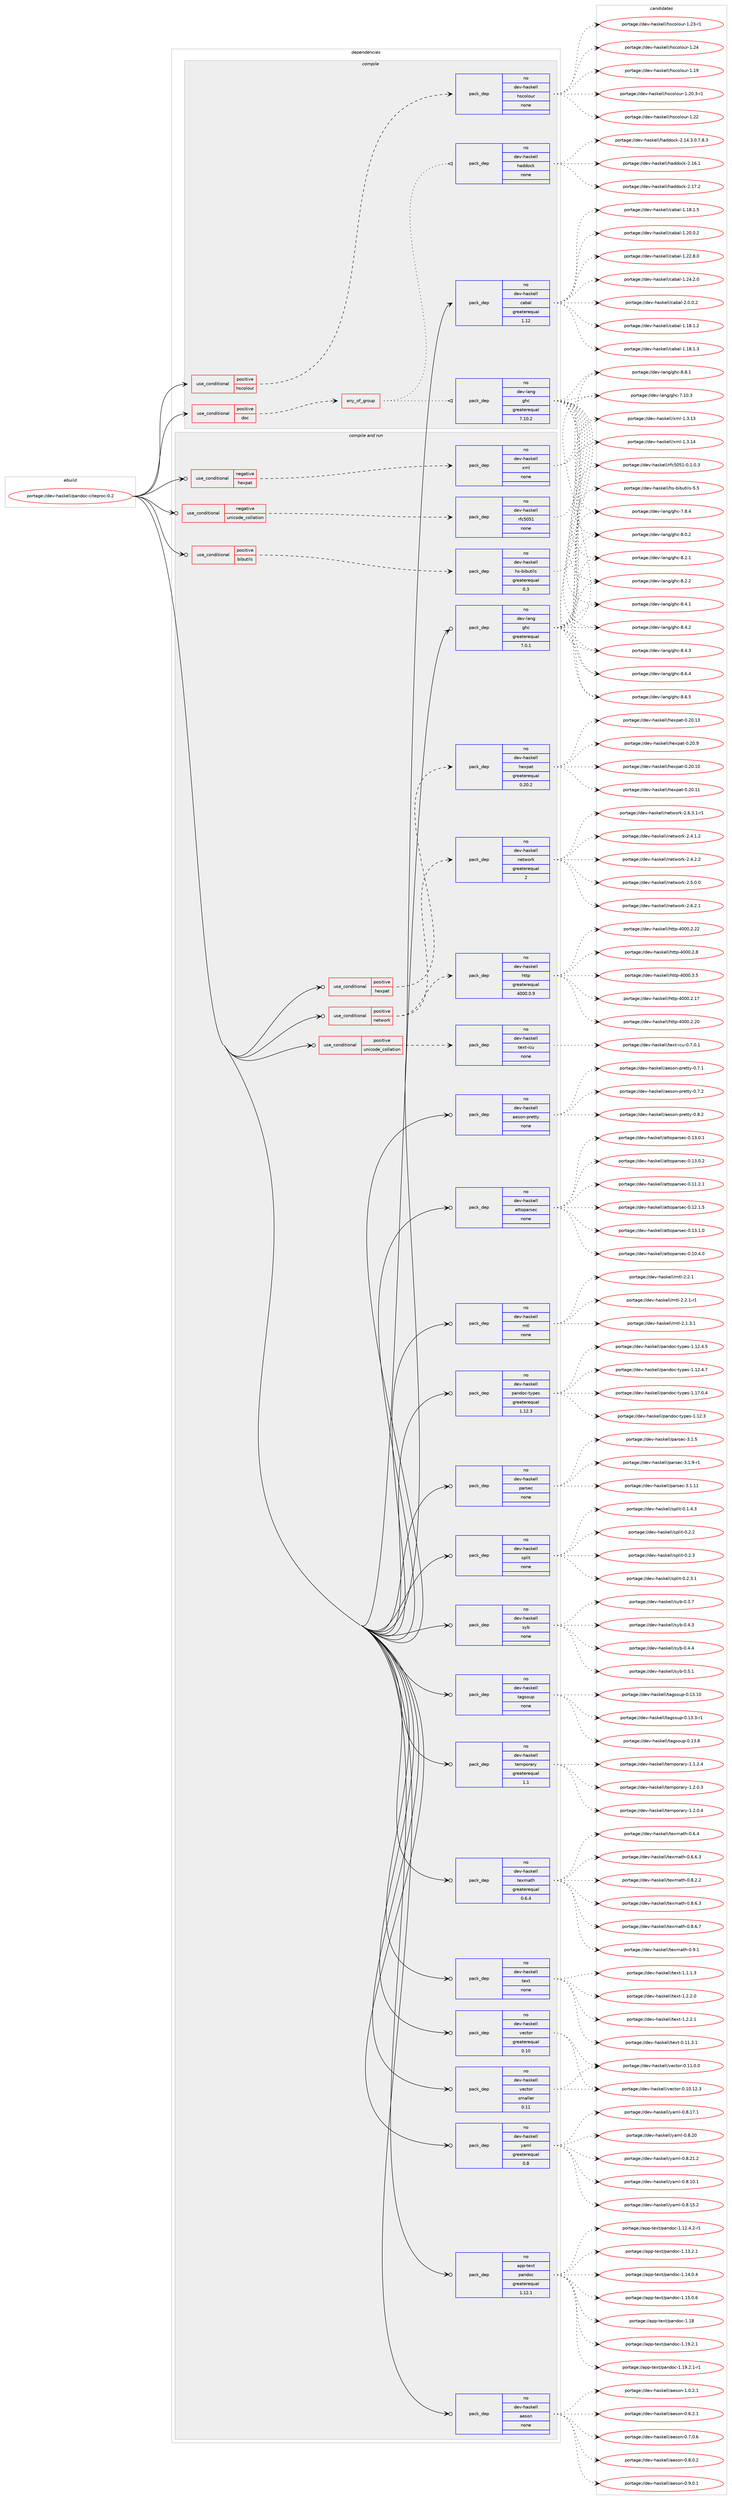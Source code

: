 digraph prolog {

# *************
# Graph options
# *************

newrank=true;
concentrate=true;
compound=true;
graph [rankdir=LR,fontname=Helvetica,fontsize=10,ranksep=1.5];#, ranksep=2.5, nodesep=0.2];
edge  [arrowhead=vee];
node  [fontname=Helvetica,fontsize=10];

# **********
# The ebuild
# **********

subgraph cluster_leftcol {
color=gray;
rank=same;
label=<<i>ebuild</i>>;
id [label="portage://dev-haskell/pandoc-citeproc-0.2", color=red, width=4, href="../dev-haskell/pandoc-citeproc-0.2.svg"];
}

# ****************
# The dependencies
# ****************

subgraph cluster_midcol {
color=gray;
label=<<i>dependencies</i>>;
subgraph cluster_compile {
fillcolor="#eeeeee";
style=filled;
label=<<i>compile</i>>;
subgraph cond16481 {
dependency76122 [label=<<TABLE BORDER="0" CELLBORDER="1" CELLSPACING="0" CELLPADDING="4"><TR><TD ROWSPAN="3" CELLPADDING="10">use_conditional</TD></TR><TR><TD>positive</TD></TR><TR><TD>doc</TD></TR></TABLE>>, shape=none, color=red];
subgraph any2129 {
dependency76123 [label=<<TABLE BORDER="0" CELLBORDER="1" CELLSPACING="0" CELLPADDING="4"><TR><TD CELLPADDING="10">any_of_group</TD></TR></TABLE>>, shape=none, color=red];subgraph pack57453 {
dependency76124 [label=<<TABLE BORDER="0" CELLBORDER="1" CELLSPACING="0" CELLPADDING="4" WIDTH="220"><TR><TD ROWSPAN="6" CELLPADDING="30">pack_dep</TD></TR><TR><TD WIDTH="110">no</TD></TR><TR><TD>dev-haskell</TD></TR><TR><TD>haddock</TD></TR><TR><TD>none</TD></TR><TR><TD></TD></TR></TABLE>>, shape=none, color=blue];
}
dependency76123:e -> dependency76124:w [weight=20,style="dotted",arrowhead="oinv"];
subgraph pack57454 {
dependency76125 [label=<<TABLE BORDER="0" CELLBORDER="1" CELLSPACING="0" CELLPADDING="4" WIDTH="220"><TR><TD ROWSPAN="6" CELLPADDING="30">pack_dep</TD></TR><TR><TD WIDTH="110">no</TD></TR><TR><TD>dev-lang</TD></TR><TR><TD>ghc</TD></TR><TR><TD>greaterequal</TD></TR><TR><TD>7.10.2</TD></TR></TABLE>>, shape=none, color=blue];
}
dependency76123:e -> dependency76125:w [weight=20,style="dotted",arrowhead="oinv"];
}
dependency76122:e -> dependency76123:w [weight=20,style="dashed",arrowhead="vee"];
}
id:e -> dependency76122:w [weight=20,style="solid",arrowhead="vee"];
subgraph cond16482 {
dependency76126 [label=<<TABLE BORDER="0" CELLBORDER="1" CELLSPACING="0" CELLPADDING="4"><TR><TD ROWSPAN="3" CELLPADDING="10">use_conditional</TD></TR><TR><TD>positive</TD></TR><TR><TD>hscolour</TD></TR></TABLE>>, shape=none, color=red];
subgraph pack57455 {
dependency76127 [label=<<TABLE BORDER="0" CELLBORDER="1" CELLSPACING="0" CELLPADDING="4" WIDTH="220"><TR><TD ROWSPAN="6" CELLPADDING="30">pack_dep</TD></TR><TR><TD WIDTH="110">no</TD></TR><TR><TD>dev-haskell</TD></TR><TR><TD>hscolour</TD></TR><TR><TD>none</TD></TR><TR><TD></TD></TR></TABLE>>, shape=none, color=blue];
}
dependency76126:e -> dependency76127:w [weight=20,style="dashed",arrowhead="vee"];
}
id:e -> dependency76126:w [weight=20,style="solid",arrowhead="vee"];
subgraph pack57456 {
dependency76128 [label=<<TABLE BORDER="0" CELLBORDER="1" CELLSPACING="0" CELLPADDING="4" WIDTH="220"><TR><TD ROWSPAN="6" CELLPADDING="30">pack_dep</TD></TR><TR><TD WIDTH="110">no</TD></TR><TR><TD>dev-haskell</TD></TR><TR><TD>cabal</TD></TR><TR><TD>greaterequal</TD></TR><TR><TD>1.12</TD></TR></TABLE>>, shape=none, color=blue];
}
id:e -> dependency76128:w [weight=20,style="solid",arrowhead="vee"];
}
subgraph cluster_compileandrun {
fillcolor="#eeeeee";
style=filled;
label=<<i>compile and run</i>>;
subgraph cond16483 {
dependency76129 [label=<<TABLE BORDER="0" CELLBORDER="1" CELLSPACING="0" CELLPADDING="4"><TR><TD ROWSPAN="3" CELLPADDING="10">use_conditional</TD></TR><TR><TD>negative</TD></TR><TR><TD>hexpat</TD></TR></TABLE>>, shape=none, color=red];
subgraph pack57457 {
dependency76130 [label=<<TABLE BORDER="0" CELLBORDER="1" CELLSPACING="0" CELLPADDING="4" WIDTH="220"><TR><TD ROWSPAN="6" CELLPADDING="30">pack_dep</TD></TR><TR><TD WIDTH="110">no</TD></TR><TR><TD>dev-haskell</TD></TR><TR><TD>xml</TD></TR><TR><TD>none</TD></TR><TR><TD></TD></TR></TABLE>>, shape=none, color=blue];
}
dependency76129:e -> dependency76130:w [weight=20,style="dashed",arrowhead="vee"];
}
id:e -> dependency76129:w [weight=20,style="solid",arrowhead="odotvee"];
subgraph cond16484 {
dependency76131 [label=<<TABLE BORDER="0" CELLBORDER="1" CELLSPACING="0" CELLPADDING="4"><TR><TD ROWSPAN="3" CELLPADDING="10">use_conditional</TD></TR><TR><TD>negative</TD></TR><TR><TD>unicode_collation</TD></TR></TABLE>>, shape=none, color=red];
subgraph pack57458 {
dependency76132 [label=<<TABLE BORDER="0" CELLBORDER="1" CELLSPACING="0" CELLPADDING="4" WIDTH="220"><TR><TD ROWSPAN="6" CELLPADDING="30">pack_dep</TD></TR><TR><TD WIDTH="110">no</TD></TR><TR><TD>dev-haskell</TD></TR><TR><TD>rfc5051</TD></TR><TR><TD>none</TD></TR><TR><TD></TD></TR></TABLE>>, shape=none, color=blue];
}
dependency76131:e -> dependency76132:w [weight=20,style="dashed",arrowhead="vee"];
}
id:e -> dependency76131:w [weight=20,style="solid",arrowhead="odotvee"];
subgraph cond16485 {
dependency76133 [label=<<TABLE BORDER="0" CELLBORDER="1" CELLSPACING="0" CELLPADDING="4"><TR><TD ROWSPAN="3" CELLPADDING="10">use_conditional</TD></TR><TR><TD>positive</TD></TR><TR><TD>bibutils</TD></TR></TABLE>>, shape=none, color=red];
subgraph pack57459 {
dependency76134 [label=<<TABLE BORDER="0" CELLBORDER="1" CELLSPACING="0" CELLPADDING="4" WIDTH="220"><TR><TD ROWSPAN="6" CELLPADDING="30">pack_dep</TD></TR><TR><TD WIDTH="110">no</TD></TR><TR><TD>dev-haskell</TD></TR><TR><TD>hs-bibutils</TD></TR><TR><TD>greaterequal</TD></TR><TR><TD>0.3</TD></TR></TABLE>>, shape=none, color=blue];
}
dependency76133:e -> dependency76134:w [weight=20,style="dashed",arrowhead="vee"];
}
id:e -> dependency76133:w [weight=20,style="solid",arrowhead="odotvee"];
subgraph cond16486 {
dependency76135 [label=<<TABLE BORDER="0" CELLBORDER="1" CELLSPACING="0" CELLPADDING="4"><TR><TD ROWSPAN="3" CELLPADDING="10">use_conditional</TD></TR><TR><TD>positive</TD></TR><TR><TD>hexpat</TD></TR></TABLE>>, shape=none, color=red];
subgraph pack57460 {
dependency76136 [label=<<TABLE BORDER="0" CELLBORDER="1" CELLSPACING="0" CELLPADDING="4" WIDTH="220"><TR><TD ROWSPAN="6" CELLPADDING="30">pack_dep</TD></TR><TR><TD WIDTH="110">no</TD></TR><TR><TD>dev-haskell</TD></TR><TR><TD>hexpat</TD></TR><TR><TD>greaterequal</TD></TR><TR><TD>0.20.2</TD></TR></TABLE>>, shape=none, color=blue];
}
dependency76135:e -> dependency76136:w [weight=20,style="dashed",arrowhead="vee"];
}
id:e -> dependency76135:w [weight=20,style="solid",arrowhead="odotvee"];
subgraph cond16487 {
dependency76137 [label=<<TABLE BORDER="0" CELLBORDER="1" CELLSPACING="0" CELLPADDING="4"><TR><TD ROWSPAN="3" CELLPADDING="10">use_conditional</TD></TR><TR><TD>positive</TD></TR><TR><TD>network</TD></TR></TABLE>>, shape=none, color=red];
subgraph pack57461 {
dependency76138 [label=<<TABLE BORDER="0" CELLBORDER="1" CELLSPACING="0" CELLPADDING="4" WIDTH="220"><TR><TD ROWSPAN="6" CELLPADDING="30">pack_dep</TD></TR><TR><TD WIDTH="110">no</TD></TR><TR><TD>dev-haskell</TD></TR><TR><TD>http</TD></TR><TR><TD>greaterequal</TD></TR><TR><TD>4000.0.9</TD></TR></TABLE>>, shape=none, color=blue];
}
dependency76137:e -> dependency76138:w [weight=20,style="dashed",arrowhead="vee"];
subgraph pack57462 {
dependency76139 [label=<<TABLE BORDER="0" CELLBORDER="1" CELLSPACING="0" CELLPADDING="4" WIDTH="220"><TR><TD ROWSPAN="6" CELLPADDING="30">pack_dep</TD></TR><TR><TD WIDTH="110">no</TD></TR><TR><TD>dev-haskell</TD></TR><TR><TD>network</TD></TR><TR><TD>greaterequal</TD></TR><TR><TD>2</TD></TR></TABLE>>, shape=none, color=blue];
}
dependency76137:e -> dependency76139:w [weight=20,style="dashed",arrowhead="vee"];
}
id:e -> dependency76137:w [weight=20,style="solid",arrowhead="odotvee"];
subgraph cond16488 {
dependency76140 [label=<<TABLE BORDER="0" CELLBORDER="1" CELLSPACING="0" CELLPADDING="4"><TR><TD ROWSPAN="3" CELLPADDING="10">use_conditional</TD></TR><TR><TD>positive</TD></TR><TR><TD>unicode_collation</TD></TR></TABLE>>, shape=none, color=red];
subgraph pack57463 {
dependency76141 [label=<<TABLE BORDER="0" CELLBORDER="1" CELLSPACING="0" CELLPADDING="4" WIDTH="220"><TR><TD ROWSPAN="6" CELLPADDING="30">pack_dep</TD></TR><TR><TD WIDTH="110">no</TD></TR><TR><TD>dev-haskell</TD></TR><TR><TD>text-icu</TD></TR><TR><TD>none</TD></TR><TR><TD></TD></TR></TABLE>>, shape=none, color=blue];
}
dependency76140:e -> dependency76141:w [weight=20,style="dashed",arrowhead="vee"];
}
id:e -> dependency76140:w [weight=20,style="solid",arrowhead="odotvee"];
subgraph pack57464 {
dependency76142 [label=<<TABLE BORDER="0" CELLBORDER="1" CELLSPACING="0" CELLPADDING="4" WIDTH="220"><TR><TD ROWSPAN="6" CELLPADDING="30">pack_dep</TD></TR><TR><TD WIDTH="110">no</TD></TR><TR><TD>app-text</TD></TR><TR><TD>pandoc</TD></TR><TR><TD>greaterequal</TD></TR><TR><TD>1.12.1</TD></TR></TABLE>>, shape=none, color=blue];
}
id:e -> dependency76142:w [weight=20,style="solid",arrowhead="odotvee"];
subgraph pack57465 {
dependency76143 [label=<<TABLE BORDER="0" CELLBORDER="1" CELLSPACING="0" CELLPADDING="4" WIDTH="220"><TR><TD ROWSPAN="6" CELLPADDING="30">pack_dep</TD></TR><TR><TD WIDTH="110">no</TD></TR><TR><TD>dev-haskell</TD></TR><TR><TD>aeson</TD></TR><TR><TD>none</TD></TR><TR><TD></TD></TR></TABLE>>, shape=none, color=blue];
}
id:e -> dependency76143:w [weight=20,style="solid",arrowhead="odotvee"];
subgraph pack57466 {
dependency76144 [label=<<TABLE BORDER="0" CELLBORDER="1" CELLSPACING="0" CELLPADDING="4" WIDTH="220"><TR><TD ROWSPAN="6" CELLPADDING="30">pack_dep</TD></TR><TR><TD WIDTH="110">no</TD></TR><TR><TD>dev-haskell</TD></TR><TR><TD>aeson-pretty</TD></TR><TR><TD>none</TD></TR><TR><TD></TD></TR></TABLE>>, shape=none, color=blue];
}
id:e -> dependency76144:w [weight=20,style="solid",arrowhead="odotvee"];
subgraph pack57467 {
dependency76145 [label=<<TABLE BORDER="0" CELLBORDER="1" CELLSPACING="0" CELLPADDING="4" WIDTH="220"><TR><TD ROWSPAN="6" CELLPADDING="30">pack_dep</TD></TR><TR><TD WIDTH="110">no</TD></TR><TR><TD>dev-haskell</TD></TR><TR><TD>attoparsec</TD></TR><TR><TD>none</TD></TR><TR><TD></TD></TR></TABLE>>, shape=none, color=blue];
}
id:e -> dependency76145:w [weight=20,style="solid",arrowhead="odotvee"];
subgraph pack57468 {
dependency76146 [label=<<TABLE BORDER="0" CELLBORDER="1" CELLSPACING="0" CELLPADDING="4" WIDTH="220"><TR><TD ROWSPAN="6" CELLPADDING="30">pack_dep</TD></TR><TR><TD WIDTH="110">no</TD></TR><TR><TD>dev-haskell</TD></TR><TR><TD>mtl</TD></TR><TR><TD>none</TD></TR><TR><TD></TD></TR></TABLE>>, shape=none, color=blue];
}
id:e -> dependency76146:w [weight=20,style="solid",arrowhead="odotvee"];
subgraph pack57469 {
dependency76147 [label=<<TABLE BORDER="0" CELLBORDER="1" CELLSPACING="0" CELLPADDING="4" WIDTH="220"><TR><TD ROWSPAN="6" CELLPADDING="30">pack_dep</TD></TR><TR><TD WIDTH="110">no</TD></TR><TR><TD>dev-haskell</TD></TR><TR><TD>pandoc-types</TD></TR><TR><TD>greaterequal</TD></TR><TR><TD>1.12.3</TD></TR></TABLE>>, shape=none, color=blue];
}
id:e -> dependency76147:w [weight=20,style="solid",arrowhead="odotvee"];
subgraph pack57470 {
dependency76148 [label=<<TABLE BORDER="0" CELLBORDER="1" CELLSPACING="0" CELLPADDING="4" WIDTH="220"><TR><TD ROWSPAN="6" CELLPADDING="30">pack_dep</TD></TR><TR><TD WIDTH="110">no</TD></TR><TR><TD>dev-haskell</TD></TR><TR><TD>parsec</TD></TR><TR><TD>none</TD></TR><TR><TD></TD></TR></TABLE>>, shape=none, color=blue];
}
id:e -> dependency76148:w [weight=20,style="solid",arrowhead="odotvee"];
subgraph pack57471 {
dependency76149 [label=<<TABLE BORDER="0" CELLBORDER="1" CELLSPACING="0" CELLPADDING="4" WIDTH="220"><TR><TD ROWSPAN="6" CELLPADDING="30">pack_dep</TD></TR><TR><TD WIDTH="110">no</TD></TR><TR><TD>dev-haskell</TD></TR><TR><TD>split</TD></TR><TR><TD>none</TD></TR><TR><TD></TD></TR></TABLE>>, shape=none, color=blue];
}
id:e -> dependency76149:w [weight=20,style="solid",arrowhead="odotvee"];
subgraph pack57472 {
dependency76150 [label=<<TABLE BORDER="0" CELLBORDER="1" CELLSPACING="0" CELLPADDING="4" WIDTH="220"><TR><TD ROWSPAN="6" CELLPADDING="30">pack_dep</TD></TR><TR><TD WIDTH="110">no</TD></TR><TR><TD>dev-haskell</TD></TR><TR><TD>syb</TD></TR><TR><TD>none</TD></TR><TR><TD></TD></TR></TABLE>>, shape=none, color=blue];
}
id:e -> dependency76150:w [weight=20,style="solid",arrowhead="odotvee"];
subgraph pack57473 {
dependency76151 [label=<<TABLE BORDER="0" CELLBORDER="1" CELLSPACING="0" CELLPADDING="4" WIDTH="220"><TR><TD ROWSPAN="6" CELLPADDING="30">pack_dep</TD></TR><TR><TD WIDTH="110">no</TD></TR><TR><TD>dev-haskell</TD></TR><TR><TD>tagsoup</TD></TR><TR><TD>none</TD></TR><TR><TD></TD></TR></TABLE>>, shape=none, color=blue];
}
id:e -> dependency76151:w [weight=20,style="solid",arrowhead="odotvee"];
subgraph pack57474 {
dependency76152 [label=<<TABLE BORDER="0" CELLBORDER="1" CELLSPACING="0" CELLPADDING="4" WIDTH="220"><TR><TD ROWSPAN="6" CELLPADDING="30">pack_dep</TD></TR><TR><TD WIDTH="110">no</TD></TR><TR><TD>dev-haskell</TD></TR><TR><TD>temporary</TD></TR><TR><TD>greaterequal</TD></TR><TR><TD>1.1</TD></TR></TABLE>>, shape=none, color=blue];
}
id:e -> dependency76152:w [weight=20,style="solid",arrowhead="odotvee"];
subgraph pack57475 {
dependency76153 [label=<<TABLE BORDER="0" CELLBORDER="1" CELLSPACING="0" CELLPADDING="4" WIDTH="220"><TR><TD ROWSPAN="6" CELLPADDING="30">pack_dep</TD></TR><TR><TD WIDTH="110">no</TD></TR><TR><TD>dev-haskell</TD></TR><TR><TD>texmath</TD></TR><TR><TD>greaterequal</TD></TR><TR><TD>0.6.4</TD></TR></TABLE>>, shape=none, color=blue];
}
id:e -> dependency76153:w [weight=20,style="solid",arrowhead="odotvee"];
subgraph pack57476 {
dependency76154 [label=<<TABLE BORDER="0" CELLBORDER="1" CELLSPACING="0" CELLPADDING="4" WIDTH="220"><TR><TD ROWSPAN="6" CELLPADDING="30">pack_dep</TD></TR><TR><TD WIDTH="110">no</TD></TR><TR><TD>dev-haskell</TD></TR><TR><TD>text</TD></TR><TR><TD>none</TD></TR><TR><TD></TD></TR></TABLE>>, shape=none, color=blue];
}
id:e -> dependency76154:w [weight=20,style="solid",arrowhead="odotvee"];
subgraph pack57477 {
dependency76155 [label=<<TABLE BORDER="0" CELLBORDER="1" CELLSPACING="0" CELLPADDING="4" WIDTH="220"><TR><TD ROWSPAN="6" CELLPADDING="30">pack_dep</TD></TR><TR><TD WIDTH="110">no</TD></TR><TR><TD>dev-haskell</TD></TR><TR><TD>vector</TD></TR><TR><TD>greaterequal</TD></TR><TR><TD>0.10</TD></TR></TABLE>>, shape=none, color=blue];
}
id:e -> dependency76155:w [weight=20,style="solid",arrowhead="odotvee"];
subgraph pack57478 {
dependency76156 [label=<<TABLE BORDER="0" CELLBORDER="1" CELLSPACING="0" CELLPADDING="4" WIDTH="220"><TR><TD ROWSPAN="6" CELLPADDING="30">pack_dep</TD></TR><TR><TD WIDTH="110">no</TD></TR><TR><TD>dev-haskell</TD></TR><TR><TD>vector</TD></TR><TR><TD>smaller</TD></TR><TR><TD>0.11</TD></TR></TABLE>>, shape=none, color=blue];
}
id:e -> dependency76156:w [weight=20,style="solid",arrowhead="odotvee"];
subgraph pack57479 {
dependency76157 [label=<<TABLE BORDER="0" CELLBORDER="1" CELLSPACING="0" CELLPADDING="4" WIDTH="220"><TR><TD ROWSPAN="6" CELLPADDING="30">pack_dep</TD></TR><TR><TD WIDTH="110">no</TD></TR><TR><TD>dev-haskell</TD></TR><TR><TD>yaml</TD></TR><TR><TD>greaterequal</TD></TR><TR><TD>0.8</TD></TR></TABLE>>, shape=none, color=blue];
}
id:e -> dependency76157:w [weight=20,style="solid",arrowhead="odotvee"];
subgraph pack57480 {
dependency76158 [label=<<TABLE BORDER="0" CELLBORDER="1" CELLSPACING="0" CELLPADDING="4" WIDTH="220"><TR><TD ROWSPAN="6" CELLPADDING="30">pack_dep</TD></TR><TR><TD WIDTH="110">no</TD></TR><TR><TD>dev-lang</TD></TR><TR><TD>ghc</TD></TR><TR><TD>greaterequal</TD></TR><TR><TD>7.0.1</TD></TR></TABLE>>, shape=none, color=blue];
}
id:e -> dependency76158:w [weight=20,style="solid",arrowhead="odotvee"];
}
subgraph cluster_run {
fillcolor="#eeeeee";
style=filled;
label=<<i>run</i>>;
}
}

# **************
# The candidates
# **************

subgraph cluster_choices {
rank=same;
color=gray;
label=<<i>candidates</i>>;

subgraph choice57453 {
color=black;
nodesep=1;
choiceportage1001011184510497115107101108108471049710010011199107455046495246514648465546564651 [label="portage://dev-haskell/haddock-2.14.3.0.7.8.3", color=red, width=4,href="../dev-haskell/haddock-2.14.3.0.7.8.3.svg"];
choiceportage100101118451049711510710110810847104971001001119910745504649544649 [label="portage://dev-haskell/haddock-2.16.1", color=red, width=4,href="../dev-haskell/haddock-2.16.1.svg"];
choiceportage100101118451049711510710110810847104971001001119910745504649554650 [label="portage://dev-haskell/haddock-2.17.2", color=red, width=4,href="../dev-haskell/haddock-2.17.2.svg"];
dependency76124:e -> choiceportage1001011184510497115107101108108471049710010011199107455046495246514648465546564651:w [style=dotted,weight="100"];
dependency76124:e -> choiceportage100101118451049711510710110810847104971001001119910745504649544649:w [style=dotted,weight="100"];
dependency76124:e -> choiceportage100101118451049711510710110810847104971001001119910745504649554650:w [style=dotted,weight="100"];
}
subgraph choice57454 {
color=black;
nodesep=1;
choiceportage1001011184510897110103471031049945554649484651 [label="portage://dev-lang/ghc-7.10.3", color=red, width=4,href="../dev-lang/ghc-7.10.3.svg"];
choiceportage10010111845108971101034710310499455546564652 [label="portage://dev-lang/ghc-7.8.4", color=red, width=4,href="../dev-lang/ghc-7.8.4.svg"];
choiceportage10010111845108971101034710310499455646484650 [label="portage://dev-lang/ghc-8.0.2", color=red, width=4,href="../dev-lang/ghc-8.0.2.svg"];
choiceportage10010111845108971101034710310499455646504649 [label="portage://dev-lang/ghc-8.2.1", color=red, width=4,href="../dev-lang/ghc-8.2.1.svg"];
choiceportage10010111845108971101034710310499455646504650 [label="portage://dev-lang/ghc-8.2.2", color=red, width=4,href="../dev-lang/ghc-8.2.2.svg"];
choiceportage10010111845108971101034710310499455646524649 [label="portage://dev-lang/ghc-8.4.1", color=red, width=4,href="../dev-lang/ghc-8.4.1.svg"];
choiceportage10010111845108971101034710310499455646524650 [label="portage://dev-lang/ghc-8.4.2", color=red, width=4,href="../dev-lang/ghc-8.4.2.svg"];
choiceportage10010111845108971101034710310499455646524651 [label="portage://dev-lang/ghc-8.4.3", color=red, width=4,href="../dev-lang/ghc-8.4.3.svg"];
choiceportage10010111845108971101034710310499455646544652 [label="portage://dev-lang/ghc-8.6.4", color=red, width=4,href="../dev-lang/ghc-8.6.4.svg"];
choiceportage10010111845108971101034710310499455646544653 [label="portage://dev-lang/ghc-8.6.5", color=red, width=4,href="../dev-lang/ghc-8.6.5.svg"];
choiceportage10010111845108971101034710310499455646564649 [label="portage://dev-lang/ghc-8.8.1", color=red, width=4,href="../dev-lang/ghc-8.8.1.svg"];
dependency76125:e -> choiceportage1001011184510897110103471031049945554649484651:w [style=dotted,weight="100"];
dependency76125:e -> choiceportage10010111845108971101034710310499455546564652:w [style=dotted,weight="100"];
dependency76125:e -> choiceportage10010111845108971101034710310499455646484650:w [style=dotted,weight="100"];
dependency76125:e -> choiceportage10010111845108971101034710310499455646504649:w [style=dotted,weight="100"];
dependency76125:e -> choiceportage10010111845108971101034710310499455646504650:w [style=dotted,weight="100"];
dependency76125:e -> choiceportage10010111845108971101034710310499455646524649:w [style=dotted,weight="100"];
dependency76125:e -> choiceportage10010111845108971101034710310499455646524650:w [style=dotted,weight="100"];
dependency76125:e -> choiceportage10010111845108971101034710310499455646524651:w [style=dotted,weight="100"];
dependency76125:e -> choiceportage10010111845108971101034710310499455646544652:w [style=dotted,weight="100"];
dependency76125:e -> choiceportage10010111845108971101034710310499455646544653:w [style=dotted,weight="100"];
dependency76125:e -> choiceportage10010111845108971101034710310499455646564649:w [style=dotted,weight="100"];
}
subgraph choice57455 {
color=black;
nodesep=1;
choiceportage100101118451049711510710110810847104115991111081111171144549464957 [label="portage://dev-haskell/hscolour-1.19", color=red, width=4,href="../dev-haskell/hscolour-1.19.svg"];
choiceportage10010111845104971151071011081084710411599111108111117114454946504846514511449 [label="portage://dev-haskell/hscolour-1.20.3-r1", color=red, width=4,href="../dev-haskell/hscolour-1.20.3-r1.svg"];
choiceportage100101118451049711510710110810847104115991111081111171144549465050 [label="portage://dev-haskell/hscolour-1.22", color=red, width=4,href="../dev-haskell/hscolour-1.22.svg"];
choiceportage1001011184510497115107101108108471041159911110811111711445494650514511449 [label="portage://dev-haskell/hscolour-1.23-r1", color=red, width=4,href="../dev-haskell/hscolour-1.23-r1.svg"];
choiceportage100101118451049711510710110810847104115991111081111171144549465052 [label="portage://dev-haskell/hscolour-1.24", color=red, width=4,href="../dev-haskell/hscolour-1.24.svg"];
dependency76127:e -> choiceportage100101118451049711510710110810847104115991111081111171144549464957:w [style=dotted,weight="100"];
dependency76127:e -> choiceportage10010111845104971151071011081084710411599111108111117114454946504846514511449:w [style=dotted,weight="100"];
dependency76127:e -> choiceportage100101118451049711510710110810847104115991111081111171144549465050:w [style=dotted,weight="100"];
dependency76127:e -> choiceportage1001011184510497115107101108108471041159911110811111711445494650514511449:w [style=dotted,weight="100"];
dependency76127:e -> choiceportage100101118451049711510710110810847104115991111081111171144549465052:w [style=dotted,weight="100"];
}
subgraph choice57456 {
color=black;
nodesep=1;
choiceportage10010111845104971151071011081084799979897108454946495646494650 [label="portage://dev-haskell/cabal-1.18.1.2", color=red, width=4,href="../dev-haskell/cabal-1.18.1.2.svg"];
choiceportage10010111845104971151071011081084799979897108454946495646494651 [label="portage://dev-haskell/cabal-1.18.1.3", color=red, width=4,href="../dev-haskell/cabal-1.18.1.3.svg"];
choiceportage10010111845104971151071011081084799979897108454946495646494653 [label="portage://dev-haskell/cabal-1.18.1.5", color=red, width=4,href="../dev-haskell/cabal-1.18.1.5.svg"];
choiceportage10010111845104971151071011081084799979897108454946504846484650 [label="portage://dev-haskell/cabal-1.20.0.2", color=red, width=4,href="../dev-haskell/cabal-1.20.0.2.svg"];
choiceportage10010111845104971151071011081084799979897108454946505046564648 [label="portage://dev-haskell/cabal-1.22.8.0", color=red, width=4,href="../dev-haskell/cabal-1.22.8.0.svg"];
choiceportage10010111845104971151071011081084799979897108454946505246504648 [label="portage://dev-haskell/cabal-1.24.2.0", color=red, width=4,href="../dev-haskell/cabal-1.24.2.0.svg"];
choiceportage100101118451049711510710110810847999798971084550464846484650 [label="portage://dev-haskell/cabal-2.0.0.2", color=red, width=4,href="../dev-haskell/cabal-2.0.0.2.svg"];
dependency76128:e -> choiceportage10010111845104971151071011081084799979897108454946495646494650:w [style=dotted,weight="100"];
dependency76128:e -> choiceportage10010111845104971151071011081084799979897108454946495646494651:w [style=dotted,weight="100"];
dependency76128:e -> choiceportage10010111845104971151071011081084799979897108454946495646494653:w [style=dotted,weight="100"];
dependency76128:e -> choiceportage10010111845104971151071011081084799979897108454946504846484650:w [style=dotted,weight="100"];
dependency76128:e -> choiceportage10010111845104971151071011081084799979897108454946505046564648:w [style=dotted,weight="100"];
dependency76128:e -> choiceportage10010111845104971151071011081084799979897108454946505246504648:w [style=dotted,weight="100"];
dependency76128:e -> choiceportage100101118451049711510710110810847999798971084550464846484650:w [style=dotted,weight="100"];
}
subgraph choice57457 {
color=black;
nodesep=1;
choiceportage10010111845104971151071011081084712010910845494651464951 [label="portage://dev-haskell/xml-1.3.13", color=red, width=4,href="../dev-haskell/xml-1.3.13.svg"];
choiceportage10010111845104971151071011081084712010910845494651464952 [label="portage://dev-haskell/xml-1.3.14", color=red, width=4,href="../dev-haskell/xml-1.3.14.svg"];
dependency76130:e -> choiceportage10010111845104971151071011081084712010910845494651464951:w [style=dotted,weight="100"];
dependency76130:e -> choiceportage10010111845104971151071011081084712010910845494651464952:w [style=dotted,weight="100"];
}
subgraph choice57458 {
color=black;
nodesep=1;
choiceportage10010111845104971151071011081084711410299534853494548464946484651 [label="portage://dev-haskell/rfc5051-0.1.0.3", color=red, width=4,href="../dev-haskell/rfc5051-0.1.0.3.svg"];
dependency76132:e -> choiceportage10010111845104971151071011081084711410299534853494548464946484651:w [style=dotted,weight="100"];
}
subgraph choice57459 {
color=black;
nodesep=1;
choiceportage10010111845104971151071011081084710411545981059811711610510811545534653 [label="portage://dev-haskell/hs-bibutils-5.5", color=red, width=4,href="../dev-haskell/hs-bibutils-5.5.svg"];
dependency76134:e -> choiceportage10010111845104971151071011081084710411545981059811711610510811545534653:w [style=dotted,weight="100"];
}
subgraph choice57460 {
color=black;
nodesep=1;
choiceportage100101118451049711510710110810847104101120112971164548465048464948 [label="portage://dev-haskell/hexpat-0.20.10", color=red, width=4,href="../dev-haskell/hexpat-0.20.10.svg"];
choiceportage100101118451049711510710110810847104101120112971164548465048464949 [label="portage://dev-haskell/hexpat-0.20.11", color=red, width=4,href="../dev-haskell/hexpat-0.20.11.svg"];
choiceportage100101118451049711510710110810847104101120112971164548465048464951 [label="portage://dev-haskell/hexpat-0.20.13", color=red, width=4,href="../dev-haskell/hexpat-0.20.13.svg"];
choiceportage1001011184510497115107101108108471041011201129711645484650484657 [label="portage://dev-haskell/hexpat-0.20.9", color=red, width=4,href="../dev-haskell/hexpat-0.20.9.svg"];
dependency76136:e -> choiceportage100101118451049711510710110810847104101120112971164548465048464948:w [style=dotted,weight="100"];
dependency76136:e -> choiceportage100101118451049711510710110810847104101120112971164548465048464949:w [style=dotted,weight="100"];
dependency76136:e -> choiceportage100101118451049711510710110810847104101120112971164548465048464951:w [style=dotted,weight="100"];
dependency76136:e -> choiceportage1001011184510497115107101108108471041011201129711645484650484657:w [style=dotted,weight="100"];
}
subgraph choice57461 {
color=black;
nodesep=1;
choiceportage10010111845104971151071011081084710411611611245524848484650464955 [label="portage://dev-haskell/http-4000.2.17", color=red, width=4,href="../dev-haskell/http-4000.2.17.svg"];
choiceportage10010111845104971151071011081084710411611611245524848484650465048 [label="portage://dev-haskell/http-4000.2.20", color=red, width=4,href="../dev-haskell/http-4000.2.20.svg"];
choiceportage10010111845104971151071011081084710411611611245524848484650465050 [label="portage://dev-haskell/http-4000.2.22", color=red, width=4,href="../dev-haskell/http-4000.2.22.svg"];
choiceportage100101118451049711510710110810847104116116112455248484846504656 [label="portage://dev-haskell/http-4000.2.8", color=red, width=4,href="../dev-haskell/http-4000.2.8.svg"];
choiceportage100101118451049711510710110810847104116116112455248484846514653 [label="portage://dev-haskell/http-4000.3.5", color=red, width=4,href="../dev-haskell/http-4000.3.5.svg"];
dependency76138:e -> choiceportage10010111845104971151071011081084710411611611245524848484650464955:w [style=dotted,weight="100"];
dependency76138:e -> choiceportage10010111845104971151071011081084710411611611245524848484650465048:w [style=dotted,weight="100"];
dependency76138:e -> choiceportage10010111845104971151071011081084710411611611245524848484650465050:w [style=dotted,weight="100"];
dependency76138:e -> choiceportage100101118451049711510710110810847104116116112455248484846504656:w [style=dotted,weight="100"];
dependency76138:e -> choiceportage100101118451049711510710110810847104116116112455248484846514653:w [style=dotted,weight="100"];
}
subgraph choice57462 {
color=black;
nodesep=1;
choiceportage1001011184510497115107101108108471101011161191111141074550465246494650 [label="portage://dev-haskell/network-2.4.1.2", color=red, width=4,href="../dev-haskell/network-2.4.1.2.svg"];
choiceportage1001011184510497115107101108108471101011161191111141074550465246504650 [label="portage://dev-haskell/network-2.4.2.2", color=red, width=4,href="../dev-haskell/network-2.4.2.2.svg"];
choiceportage1001011184510497115107101108108471101011161191111141074550465346484648 [label="portage://dev-haskell/network-2.5.0.0", color=red, width=4,href="../dev-haskell/network-2.5.0.0.svg"];
choiceportage1001011184510497115107101108108471101011161191111141074550465446504649 [label="portage://dev-haskell/network-2.6.2.1", color=red, width=4,href="../dev-haskell/network-2.6.2.1.svg"];
choiceportage10010111845104971151071011081084711010111611911111410745504654465146494511449 [label="portage://dev-haskell/network-2.6.3.1-r1", color=red, width=4,href="../dev-haskell/network-2.6.3.1-r1.svg"];
dependency76139:e -> choiceportage1001011184510497115107101108108471101011161191111141074550465246494650:w [style=dotted,weight="100"];
dependency76139:e -> choiceportage1001011184510497115107101108108471101011161191111141074550465246504650:w [style=dotted,weight="100"];
dependency76139:e -> choiceportage1001011184510497115107101108108471101011161191111141074550465346484648:w [style=dotted,weight="100"];
dependency76139:e -> choiceportage1001011184510497115107101108108471101011161191111141074550465446504649:w [style=dotted,weight="100"];
dependency76139:e -> choiceportage10010111845104971151071011081084711010111611911111410745504654465146494511449:w [style=dotted,weight="100"];
}
subgraph choice57463 {
color=black;
nodesep=1;
choiceportage10010111845104971151071011081084711610112011645105991174548465546484649 [label="portage://dev-haskell/text-icu-0.7.0.1", color=red, width=4,href="../dev-haskell/text-icu-0.7.0.1.svg"];
dependency76141:e -> choiceportage10010111845104971151071011081084711610112011645105991174548465546484649:w [style=dotted,weight="100"];
}
subgraph choice57464 {
color=black;
nodesep=1;
choiceportage97112112451161011201164711297110100111994549464950465246504511449 [label="portage://app-text/pandoc-1.12.4.2-r1", color=red, width=4,href="../app-text/pandoc-1.12.4.2-r1.svg"];
choiceportage9711211245116101120116471129711010011199454946495146504649 [label="portage://app-text/pandoc-1.13.2.1", color=red, width=4,href="../app-text/pandoc-1.13.2.1.svg"];
choiceportage9711211245116101120116471129711010011199454946495246484652 [label="portage://app-text/pandoc-1.14.0.4", color=red, width=4,href="../app-text/pandoc-1.14.0.4.svg"];
choiceportage9711211245116101120116471129711010011199454946495346484654 [label="portage://app-text/pandoc-1.15.0.6", color=red, width=4,href="../app-text/pandoc-1.15.0.6.svg"];
choiceportage97112112451161011201164711297110100111994549464956 [label="portage://app-text/pandoc-1.18", color=red, width=4,href="../app-text/pandoc-1.18.svg"];
choiceportage9711211245116101120116471129711010011199454946495746504649 [label="portage://app-text/pandoc-1.19.2.1", color=red, width=4,href="../app-text/pandoc-1.19.2.1.svg"];
choiceportage97112112451161011201164711297110100111994549464957465046494511449 [label="portage://app-text/pandoc-1.19.2.1-r1", color=red, width=4,href="../app-text/pandoc-1.19.2.1-r1.svg"];
dependency76142:e -> choiceportage97112112451161011201164711297110100111994549464950465246504511449:w [style=dotted,weight="100"];
dependency76142:e -> choiceportage9711211245116101120116471129711010011199454946495146504649:w [style=dotted,weight="100"];
dependency76142:e -> choiceportage9711211245116101120116471129711010011199454946495246484652:w [style=dotted,weight="100"];
dependency76142:e -> choiceportage9711211245116101120116471129711010011199454946495346484654:w [style=dotted,weight="100"];
dependency76142:e -> choiceportage97112112451161011201164711297110100111994549464956:w [style=dotted,weight="100"];
dependency76142:e -> choiceportage9711211245116101120116471129711010011199454946495746504649:w [style=dotted,weight="100"];
dependency76142:e -> choiceportage97112112451161011201164711297110100111994549464957465046494511449:w [style=dotted,weight="100"];
}
subgraph choice57465 {
color=black;
nodesep=1;
choiceportage100101118451049711510710110810847971011151111104548465446504649 [label="portage://dev-haskell/aeson-0.6.2.1", color=red, width=4,href="../dev-haskell/aeson-0.6.2.1.svg"];
choiceportage100101118451049711510710110810847971011151111104548465546484654 [label="portage://dev-haskell/aeson-0.7.0.6", color=red, width=4,href="../dev-haskell/aeson-0.7.0.6.svg"];
choiceportage100101118451049711510710110810847971011151111104548465646484650 [label="portage://dev-haskell/aeson-0.8.0.2", color=red, width=4,href="../dev-haskell/aeson-0.8.0.2.svg"];
choiceportage100101118451049711510710110810847971011151111104548465746484649 [label="portage://dev-haskell/aeson-0.9.0.1", color=red, width=4,href="../dev-haskell/aeson-0.9.0.1.svg"];
choiceportage100101118451049711510710110810847971011151111104549464846504649 [label="portage://dev-haskell/aeson-1.0.2.1", color=red, width=4,href="../dev-haskell/aeson-1.0.2.1.svg"];
dependency76143:e -> choiceportage100101118451049711510710110810847971011151111104548465446504649:w [style=dotted,weight="100"];
dependency76143:e -> choiceportage100101118451049711510710110810847971011151111104548465546484654:w [style=dotted,weight="100"];
dependency76143:e -> choiceportage100101118451049711510710110810847971011151111104548465646484650:w [style=dotted,weight="100"];
dependency76143:e -> choiceportage100101118451049711510710110810847971011151111104548465746484649:w [style=dotted,weight="100"];
dependency76143:e -> choiceportage100101118451049711510710110810847971011151111104549464846504649:w [style=dotted,weight="100"];
}
subgraph choice57466 {
color=black;
nodesep=1;
choiceportage1001011184510497115107101108108479710111511111045112114101116116121454846554649 [label="portage://dev-haskell/aeson-pretty-0.7.1", color=red, width=4,href="../dev-haskell/aeson-pretty-0.7.1.svg"];
choiceportage1001011184510497115107101108108479710111511111045112114101116116121454846554650 [label="portage://dev-haskell/aeson-pretty-0.7.2", color=red, width=4,href="../dev-haskell/aeson-pretty-0.7.2.svg"];
choiceportage1001011184510497115107101108108479710111511111045112114101116116121454846564650 [label="portage://dev-haskell/aeson-pretty-0.8.2", color=red, width=4,href="../dev-haskell/aeson-pretty-0.8.2.svg"];
dependency76144:e -> choiceportage1001011184510497115107101108108479710111511111045112114101116116121454846554649:w [style=dotted,weight="100"];
dependency76144:e -> choiceportage1001011184510497115107101108108479710111511111045112114101116116121454846554650:w [style=dotted,weight="100"];
dependency76144:e -> choiceportage1001011184510497115107101108108479710111511111045112114101116116121454846564650:w [style=dotted,weight="100"];
}
subgraph choice57467 {
color=black;
nodesep=1;
choiceportage100101118451049711510710110810847971161161111129711411510199454846494846524648 [label="portage://dev-haskell/attoparsec-0.10.4.0", color=red, width=4,href="../dev-haskell/attoparsec-0.10.4.0.svg"];
choiceportage100101118451049711510710110810847971161161111129711411510199454846494946504649 [label="portage://dev-haskell/attoparsec-0.11.2.1", color=red, width=4,href="../dev-haskell/attoparsec-0.11.2.1.svg"];
choiceportage100101118451049711510710110810847971161161111129711411510199454846495046494653 [label="portage://dev-haskell/attoparsec-0.12.1.5", color=red, width=4,href="../dev-haskell/attoparsec-0.12.1.5.svg"];
choiceportage100101118451049711510710110810847971161161111129711411510199454846495146484649 [label="portage://dev-haskell/attoparsec-0.13.0.1", color=red, width=4,href="../dev-haskell/attoparsec-0.13.0.1.svg"];
choiceportage100101118451049711510710110810847971161161111129711411510199454846495146484650 [label="portage://dev-haskell/attoparsec-0.13.0.2", color=red, width=4,href="../dev-haskell/attoparsec-0.13.0.2.svg"];
choiceportage100101118451049711510710110810847971161161111129711411510199454846495146494648 [label="portage://dev-haskell/attoparsec-0.13.1.0", color=red, width=4,href="../dev-haskell/attoparsec-0.13.1.0.svg"];
dependency76145:e -> choiceportage100101118451049711510710110810847971161161111129711411510199454846494846524648:w [style=dotted,weight="100"];
dependency76145:e -> choiceportage100101118451049711510710110810847971161161111129711411510199454846494946504649:w [style=dotted,weight="100"];
dependency76145:e -> choiceportage100101118451049711510710110810847971161161111129711411510199454846495046494653:w [style=dotted,weight="100"];
dependency76145:e -> choiceportage100101118451049711510710110810847971161161111129711411510199454846495146484649:w [style=dotted,weight="100"];
dependency76145:e -> choiceportage100101118451049711510710110810847971161161111129711411510199454846495146484650:w [style=dotted,weight="100"];
dependency76145:e -> choiceportage100101118451049711510710110810847971161161111129711411510199454846495146494648:w [style=dotted,weight="100"];
}
subgraph choice57468 {
color=black;
nodesep=1;
choiceportage1001011184510497115107101108108471091161084550464946514649 [label="portage://dev-haskell/mtl-2.1.3.1", color=red, width=4,href="../dev-haskell/mtl-2.1.3.1.svg"];
choiceportage100101118451049711510710110810847109116108455046504649 [label="portage://dev-haskell/mtl-2.2.1", color=red, width=4,href="../dev-haskell/mtl-2.2.1.svg"];
choiceportage1001011184510497115107101108108471091161084550465046494511449 [label="portage://dev-haskell/mtl-2.2.1-r1", color=red, width=4,href="../dev-haskell/mtl-2.2.1-r1.svg"];
dependency76146:e -> choiceportage1001011184510497115107101108108471091161084550464946514649:w [style=dotted,weight="100"];
dependency76146:e -> choiceportage100101118451049711510710110810847109116108455046504649:w [style=dotted,weight="100"];
dependency76146:e -> choiceportage1001011184510497115107101108108471091161084550465046494511449:w [style=dotted,weight="100"];
}
subgraph choice57469 {
color=black;
nodesep=1;
choiceportage10010111845104971151071011081084711297110100111994511612111210111545494649504651 [label="portage://dev-haskell/pandoc-types-1.12.3", color=red, width=4,href="../dev-haskell/pandoc-types-1.12.3.svg"];
choiceportage100101118451049711510710110810847112971101001119945116121112101115454946495046524653 [label="portage://dev-haskell/pandoc-types-1.12.4.5", color=red, width=4,href="../dev-haskell/pandoc-types-1.12.4.5.svg"];
choiceportage100101118451049711510710110810847112971101001119945116121112101115454946495046524655 [label="portage://dev-haskell/pandoc-types-1.12.4.7", color=red, width=4,href="../dev-haskell/pandoc-types-1.12.4.7.svg"];
choiceportage100101118451049711510710110810847112971101001119945116121112101115454946495546484652 [label="portage://dev-haskell/pandoc-types-1.17.0.4", color=red, width=4,href="../dev-haskell/pandoc-types-1.17.0.4.svg"];
dependency76147:e -> choiceportage10010111845104971151071011081084711297110100111994511612111210111545494649504651:w [style=dotted,weight="100"];
dependency76147:e -> choiceportage100101118451049711510710110810847112971101001119945116121112101115454946495046524653:w [style=dotted,weight="100"];
dependency76147:e -> choiceportage100101118451049711510710110810847112971101001119945116121112101115454946495046524655:w [style=dotted,weight="100"];
dependency76147:e -> choiceportage100101118451049711510710110810847112971101001119945116121112101115454946495546484652:w [style=dotted,weight="100"];
}
subgraph choice57470 {
color=black;
nodesep=1;
choiceportage100101118451049711510710110810847112971141151019945514649464949 [label="portage://dev-haskell/parsec-3.1.11", color=red, width=4,href="../dev-haskell/parsec-3.1.11.svg"];
choiceportage1001011184510497115107101108108471129711411510199455146494653 [label="portage://dev-haskell/parsec-3.1.5", color=red, width=4,href="../dev-haskell/parsec-3.1.5.svg"];
choiceportage10010111845104971151071011081084711297114115101994551464946574511449 [label="portage://dev-haskell/parsec-3.1.9-r1", color=red, width=4,href="../dev-haskell/parsec-3.1.9-r1.svg"];
dependency76148:e -> choiceportage100101118451049711510710110810847112971141151019945514649464949:w [style=dotted,weight="100"];
dependency76148:e -> choiceportage1001011184510497115107101108108471129711411510199455146494653:w [style=dotted,weight="100"];
dependency76148:e -> choiceportage10010111845104971151071011081084711297114115101994551464946574511449:w [style=dotted,weight="100"];
}
subgraph choice57471 {
color=black;
nodesep=1;
choiceportage1001011184510497115107101108108471151121081051164548464946524651 [label="portage://dev-haskell/split-0.1.4.3", color=red, width=4,href="../dev-haskell/split-0.1.4.3.svg"];
choiceportage100101118451049711510710110810847115112108105116454846504650 [label="portage://dev-haskell/split-0.2.2", color=red, width=4,href="../dev-haskell/split-0.2.2.svg"];
choiceportage100101118451049711510710110810847115112108105116454846504651 [label="portage://dev-haskell/split-0.2.3", color=red, width=4,href="../dev-haskell/split-0.2.3.svg"];
choiceportage1001011184510497115107101108108471151121081051164548465046514649 [label="portage://dev-haskell/split-0.2.3.1", color=red, width=4,href="../dev-haskell/split-0.2.3.1.svg"];
dependency76149:e -> choiceportage1001011184510497115107101108108471151121081051164548464946524651:w [style=dotted,weight="100"];
dependency76149:e -> choiceportage100101118451049711510710110810847115112108105116454846504650:w [style=dotted,weight="100"];
dependency76149:e -> choiceportage100101118451049711510710110810847115112108105116454846504651:w [style=dotted,weight="100"];
dependency76149:e -> choiceportage1001011184510497115107101108108471151121081051164548465046514649:w [style=dotted,weight="100"];
}
subgraph choice57472 {
color=black;
nodesep=1;
choiceportage10010111845104971151071011081084711512198454846514655 [label="portage://dev-haskell/syb-0.3.7", color=red, width=4,href="../dev-haskell/syb-0.3.7.svg"];
choiceportage10010111845104971151071011081084711512198454846524651 [label="portage://dev-haskell/syb-0.4.3", color=red, width=4,href="../dev-haskell/syb-0.4.3.svg"];
choiceportage10010111845104971151071011081084711512198454846524652 [label="portage://dev-haskell/syb-0.4.4", color=red, width=4,href="../dev-haskell/syb-0.4.4.svg"];
choiceportage10010111845104971151071011081084711512198454846534649 [label="portage://dev-haskell/syb-0.5.1", color=red, width=4,href="../dev-haskell/syb-0.5.1.svg"];
dependency76150:e -> choiceportage10010111845104971151071011081084711512198454846514655:w [style=dotted,weight="100"];
dependency76150:e -> choiceportage10010111845104971151071011081084711512198454846524651:w [style=dotted,weight="100"];
dependency76150:e -> choiceportage10010111845104971151071011081084711512198454846524652:w [style=dotted,weight="100"];
dependency76150:e -> choiceportage10010111845104971151071011081084711512198454846534649:w [style=dotted,weight="100"];
}
subgraph choice57473 {
color=black;
nodesep=1;
choiceportage100101118451049711510710110810847116971031151111171124548464951464948 [label="portage://dev-haskell/tagsoup-0.13.10", color=red, width=4,href="../dev-haskell/tagsoup-0.13.10.svg"];
choiceportage10010111845104971151071011081084711697103115111117112454846495146514511449 [label="portage://dev-haskell/tagsoup-0.13.3-r1", color=red, width=4,href="../dev-haskell/tagsoup-0.13.3-r1.svg"];
choiceportage1001011184510497115107101108108471169710311511111711245484649514656 [label="portage://dev-haskell/tagsoup-0.13.8", color=red, width=4,href="../dev-haskell/tagsoup-0.13.8.svg"];
dependency76151:e -> choiceportage100101118451049711510710110810847116971031151111171124548464951464948:w [style=dotted,weight="100"];
dependency76151:e -> choiceportage10010111845104971151071011081084711697103115111117112454846495146514511449:w [style=dotted,weight="100"];
dependency76151:e -> choiceportage1001011184510497115107101108108471169710311511111711245484649514656:w [style=dotted,weight="100"];
}
subgraph choice57474 {
color=black;
nodesep=1;
choiceportage100101118451049711510710110810847116101109112111114971141214549464946504652 [label="portage://dev-haskell/temporary-1.1.2.4", color=red, width=4,href="../dev-haskell/temporary-1.1.2.4.svg"];
choiceportage100101118451049711510710110810847116101109112111114971141214549465046484651 [label="portage://dev-haskell/temporary-1.2.0.3", color=red, width=4,href="../dev-haskell/temporary-1.2.0.3.svg"];
choiceportage100101118451049711510710110810847116101109112111114971141214549465046484652 [label="portage://dev-haskell/temporary-1.2.0.4", color=red, width=4,href="../dev-haskell/temporary-1.2.0.4.svg"];
dependency76152:e -> choiceportage100101118451049711510710110810847116101109112111114971141214549464946504652:w [style=dotted,weight="100"];
dependency76152:e -> choiceportage100101118451049711510710110810847116101109112111114971141214549465046484651:w [style=dotted,weight="100"];
dependency76152:e -> choiceportage100101118451049711510710110810847116101109112111114971141214549465046484652:w [style=dotted,weight="100"];
}
subgraph choice57475 {
color=black;
nodesep=1;
choiceportage10010111845104971151071011081084711610112010997116104454846544652 [label="portage://dev-haskell/texmath-0.6.4", color=red, width=4,href="../dev-haskell/texmath-0.6.4.svg"];
choiceportage100101118451049711510710110810847116101120109971161044548465446544651 [label="portage://dev-haskell/texmath-0.6.6.3", color=red, width=4,href="../dev-haskell/texmath-0.6.6.3.svg"];
choiceportage100101118451049711510710110810847116101120109971161044548465646504650 [label="portage://dev-haskell/texmath-0.8.2.2", color=red, width=4,href="../dev-haskell/texmath-0.8.2.2.svg"];
choiceportage100101118451049711510710110810847116101120109971161044548465646544651 [label="portage://dev-haskell/texmath-0.8.6.3", color=red, width=4,href="../dev-haskell/texmath-0.8.6.3.svg"];
choiceportage100101118451049711510710110810847116101120109971161044548465646544655 [label="portage://dev-haskell/texmath-0.8.6.7", color=red, width=4,href="../dev-haskell/texmath-0.8.6.7.svg"];
choiceportage10010111845104971151071011081084711610112010997116104454846574649 [label="portage://dev-haskell/texmath-0.9.1", color=red, width=4,href="../dev-haskell/texmath-0.9.1.svg"];
dependency76153:e -> choiceportage10010111845104971151071011081084711610112010997116104454846544652:w [style=dotted,weight="100"];
dependency76153:e -> choiceportage100101118451049711510710110810847116101120109971161044548465446544651:w [style=dotted,weight="100"];
dependency76153:e -> choiceportage100101118451049711510710110810847116101120109971161044548465646504650:w [style=dotted,weight="100"];
dependency76153:e -> choiceportage100101118451049711510710110810847116101120109971161044548465646544651:w [style=dotted,weight="100"];
dependency76153:e -> choiceportage100101118451049711510710110810847116101120109971161044548465646544655:w [style=dotted,weight="100"];
dependency76153:e -> choiceportage10010111845104971151071011081084711610112010997116104454846574649:w [style=dotted,weight="100"];
}
subgraph choice57476 {
color=black;
nodesep=1;
choiceportage100101118451049711510710110810847116101120116454846494946514649 [label="portage://dev-haskell/text-0.11.3.1", color=red, width=4,href="../dev-haskell/text-0.11.3.1.svg"];
choiceportage1001011184510497115107101108108471161011201164549464946494651 [label="portage://dev-haskell/text-1.1.1.3", color=red, width=4,href="../dev-haskell/text-1.1.1.3.svg"];
choiceportage1001011184510497115107101108108471161011201164549465046504648 [label="portage://dev-haskell/text-1.2.2.0", color=red, width=4,href="../dev-haskell/text-1.2.2.0.svg"];
choiceportage1001011184510497115107101108108471161011201164549465046504649 [label="portage://dev-haskell/text-1.2.2.1", color=red, width=4,href="../dev-haskell/text-1.2.2.1.svg"];
dependency76154:e -> choiceportage100101118451049711510710110810847116101120116454846494946514649:w [style=dotted,weight="100"];
dependency76154:e -> choiceportage1001011184510497115107101108108471161011201164549464946494651:w [style=dotted,weight="100"];
dependency76154:e -> choiceportage1001011184510497115107101108108471161011201164549465046504648:w [style=dotted,weight="100"];
dependency76154:e -> choiceportage1001011184510497115107101108108471161011201164549465046504649:w [style=dotted,weight="100"];
}
subgraph choice57477 {
color=black;
nodesep=1;
choiceportage1001011184510497115107101108108471181019911611111445484649484649504651 [label="portage://dev-haskell/vector-0.10.12.3", color=red, width=4,href="../dev-haskell/vector-0.10.12.3.svg"];
choiceportage10010111845104971151071011081084711810199116111114454846494946484648 [label="portage://dev-haskell/vector-0.11.0.0", color=red, width=4,href="../dev-haskell/vector-0.11.0.0.svg"];
dependency76155:e -> choiceportage1001011184510497115107101108108471181019911611111445484649484649504651:w [style=dotted,weight="100"];
dependency76155:e -> choiceportage10010111845104971151071011081084711810199116111114454846494946484648:w [style=dotted,weight="100"];
}
subgraph choice57478 {
color=black;
nodesep=1;
choiceportage1001011184510497115107101108108471181019911611111445484649484649504651 [label="portage://dev-haskell/vector-0.10.12.3", color=red, width=4,href="../dev-haskell/vector-0.10.12.3.svg"];
choiceportage10010111845104971151071011081084711810199116111114454846494946484648 [label="portage://dev-haskell/vector-0.11.0.0", color=red, width=4,href="../dev-haskell/vector-0.11.0.0.svg"];
dependency76156:e -> choiceportage1001011184510497115107101108108471181019911611111445484649484649504651:w [style=dotted,weight="100"];
dependency76156:e -> choiceportage10010111845104971151071011081084711810199116111114454846494946484648:w [style=dotted,weight="100"];
}
subgraph choice57479 {
color=black;
nodesep=1;
choiceportage10010111845104971151071011081084712197109108454846564649484649 [label="portage://dev-haskell/yaml-0.8.10.1", color=red, width=4,href="../dev-haskell/yaml-0.8.10.1.svg"];
choiceportage10010111845104971151071011081084712197109108454846564649534650 [label="portage://dev-haskell/yaml-0.8.15.2", color=red, width=4,href="../dev-haskell/yaml-0.8.15.2.svg"];
choiceportage10010111845104971151071011081084712197109108454846564649554649 [label="portage://dev-haskell/yaml-0.8.17.1", color=red, width=4,href="../dev-haskell/yaml-0.8.17.1.svg"];
choiceportage1001011184510497115107101108108471219710910845484656465048 [label="portage://dev-haskell/yaml-0.8.20", color=red, width=4,href="../dev-haskell/yaml-0.8.20.svg"];
choiceportage10010111845104971151071011081084712197109108454846564650494650 [label="portage://dev-haskell/yaml-0.8.21.2", color=red, width=4,href="../dev-haskell/yaml-0.8.21.2.svg"];
dependency76157:e -> choiceportage10010111845104971151071011081084712197109108454846564649484649:w [style=dotted,weight="100"];
dependency76157:e -> choiceportage10010111845104971151071011081084712197109108454846564649534650:w [style=dotted,weight="100"];
dependency76157:e -> choiceportage10010111845104971151071011081084712197109108454846564649554649:w [style=dotted,weight="100"];
dependency76157:e -> choiceportage1001011184510497115107101108108471219710910845484656465048:w [style=dotted,weight="100"];
dependency76157:e -> choiceportage10010111845104971151071011081084712197109108454846564650494650:w [style=dotted,weight="100"];
}
subgraph choice57480 {
color=black;
nodesep=1;
choiceportage1001011184510897110103471031049945554649484651 [label="portage://dev-lang/ghc-7.10.3", color=red, width=4,href="../dev-lang/ghc-7.10.3.svg"];
choiceportage10010111845108971101034710310499455546564652 [label="portage://dev-lang/ghc-7.8.4", color=red, width=4,href="../dev-lang/ghc-7.8.4.svg"];
choiceportage10010111845108971101034710310499455646484650 [label="portage://dev-lang/ghc-8.0.2", color=red, width=4,href="../dev-lang/ghc-8.0.2.svg"];
choiceportage10010111845108971101034710310499455646504649 [label="portage://dev-lang/ghc-8.2.1", color=red, width=4,href="../dev-lang/ghc-8.2.1.svg"];
choiceportage10010111845108971101034710310499455646504650 [label="portage://dev-lang/ghc-8.2.2", color=red, width=4,href="../dev-lang/ghc-8.2.2.svg"];
choiceportage10010111845108971101034710310499455646524649 [label="portage://dev-lang/ghc-8.4.1", color=red, width=4,href="../dev-lang/ghc-8.4.1.svg"];
choiceportage10010111845108971101034710310499455646524650 [label="portage://dev-lang/ghc-8.4.2", color=red, width=4,href="../dev-lang/ghc-8.4.2.svg"];
choiceportage10010111845108971101034710310499455646524651 [label="portage://dev-lang/ghc-8.4.3", color=red, width=4,href="../dev-lang/ghc-8.4.3.svg"];
choiceportage10010111845108971101034710310499455646544652 [label="portage://dev-lang/ghc-8.6.4", color=red, width=4,href="../dev-lang/ghc-8.6.4.svg"];
choiceportage10010111845108971101034710310499455646544653 [label="portage://dev-lang/ghc-8.6.5", color=red, width=4,href="../dev-lang/ghc-8.6.5.svg"];
choiceportage10010111845108971101034710310499455646564649 [label="portage://dev-lang/ghc-8.8.1", color=red, width=4,href="../dev-lang/ghc-8.8.1.svg"];
dependency76158:e -> choiceportage1001011184510897110103471031049945554649484651:w [style=dotted,weight="100"];
dependency76158:e -> choiceportage10010111845108971101034710310499455546564652:w [style=dotted,weight="100"];
dependency76158:e -> choiceportage10010111845108971101034710310499455646484650:w [style=dotted,weight="100"];
dependency76158:e -> choiceportage10010111845108971101034710310499455646504649:w [style=dotted,weight="100"];
dependency76158:e -> choiceportage10010111845108971101034710310499455646504650:w [style=dotted,weight="100"];
dependency76158:e -> choiceportage10010111845108971101034710310499455646524649:w [style=dotted,weight="100"];
dependency76158:e -> choiceportage10010111845108971101034710310499455646524650:w [style=dotted,weight="100"];
dependency76158:e -> choiceportage10010111845108971101034710310499455646524651:w [style=dotted,weight="100"];
dependency76158:e -> choiceportage10010111845108971101034710310499455646544652:w [style=dotted,weight="100"];
dependency76158:e -> choiceportage10010111845108971101034710310499455646544653:w [style=dotted,weight="100"];
dependency76158:e -> choiceportage10010111845108971101034710310499455646564649:w [style=dotted,weight="100"];
}
}

}
